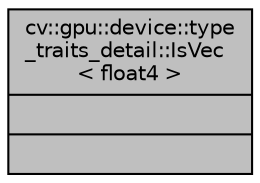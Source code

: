digraph "cv::gpu::device::type_traits_detail::IsVec&lt; float4 &gt;"
{
 // LATEX_PDF_SIZE
  edge [fontname="Helvetica",fontsize="10",labelfontname="Helvetica",labelfontsize="10"];
  node [fontname="Helvetica",fontsize="10",shape=record];
  Node1 [label="{cv::gpu::device::type\l_traits_detail::IsVec\l\< float4 \>\n||}",height=0.2,width=0.4,color="black", fillcolor="grey75", style="filled", fontcolor="black",tooltip=" "];
}
